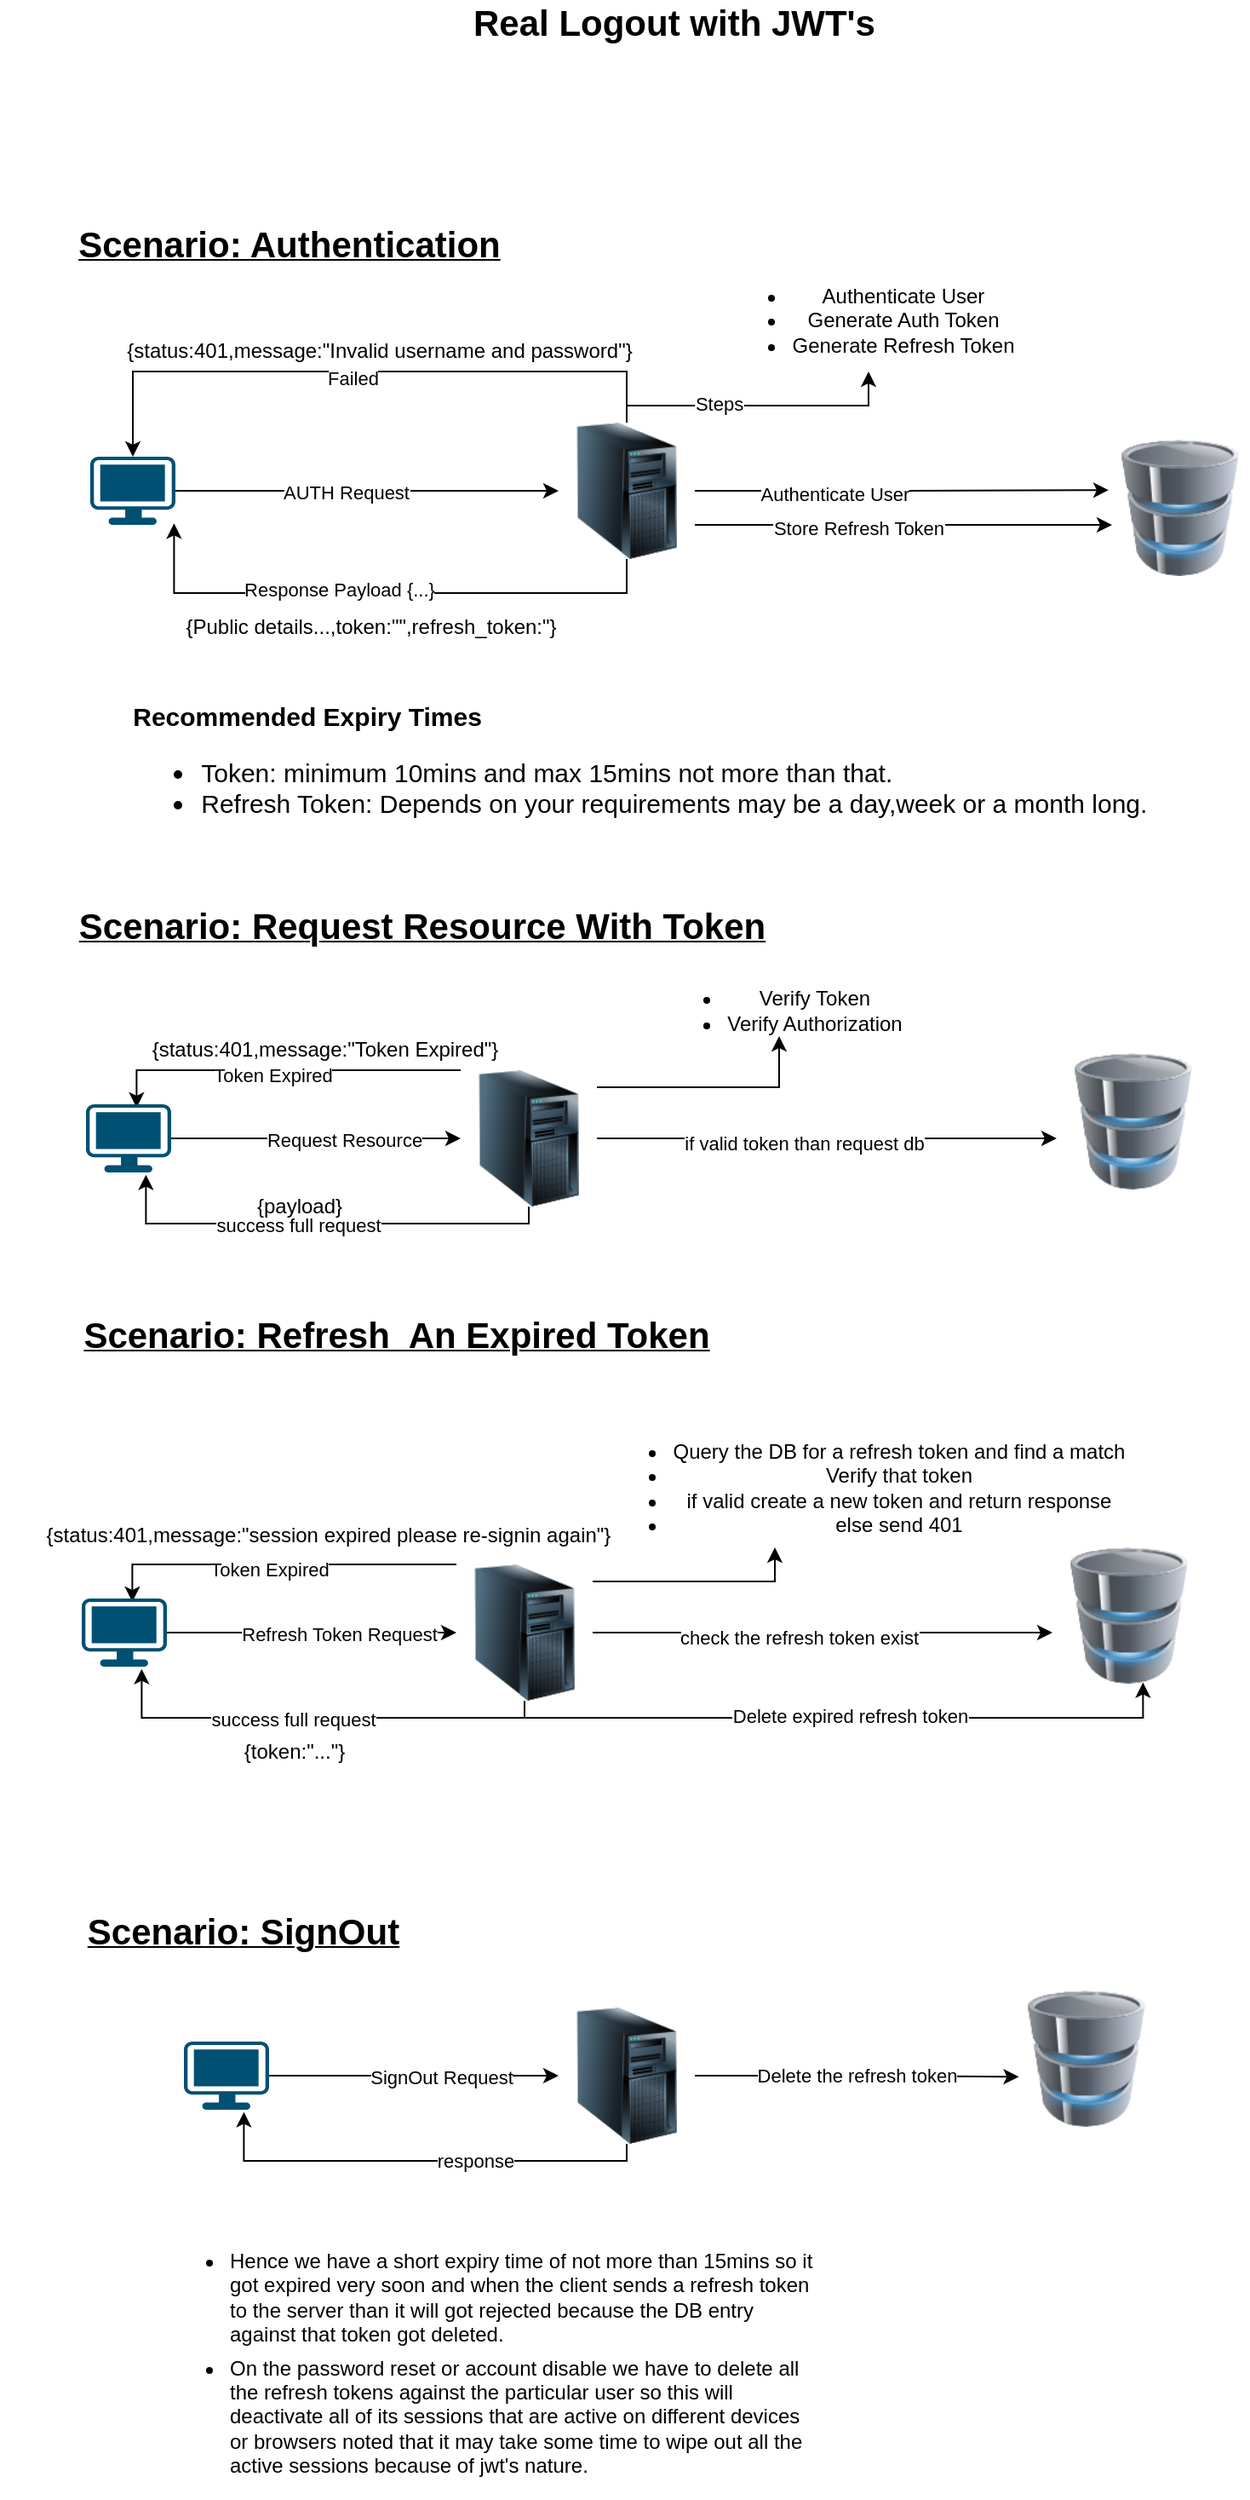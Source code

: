 <mxfile version="14.8.3" type="device"><diagram id="Ec8jTMFGu7X6iEGi7oAc" name="Page-1"><mxGraphModel dx="1527" dy="351" grid="1" gridSize="10" guides="1" tooltips="1" connect="1" arrows="1" fold="1" page="1" pageScale="1" pageWidth="850" pageHeight="1100" math="0" shadow="0"><root><mxCell id="0"/><mxCell id="1" parent="0"/><mxCell id="YI_hp_tP2Iw-gTXGshUZ-6" style="edgeStyle=orthogonalEdgeStyle;rounded=0;orthogonalLoop=1;jettySize=auto;html=1;" parent="1" source="YI_hp_tP2Iw-gTXGshUZ-2" target="YI_hp_tP2Iw-gTXGshUZ-5" edge="1"><mxGeometry relative="1" as="geometry"/></mxCell><mxCell id="YI_hp_tP2Iw-gTXGshUZ-7" value="AUTH Request" style="edgeLabel;html=1;align=center;verticalAlign=middle;resizable=0;points=[];" parent="YI_hp_tP2Iw-gTXGshUZ-6" vertex="1" connectable="0"><mxGeometry x="-0.114" y="-1" relative="1" as="geometry"><mxPoint as="offset"/></mxGeometry></mxCell><mxCell id="YI_hp_tP2Iw-gTXGshUZ-2" value="" style="points=[[0.03,0.03,0],[0.5,0,0],[0.97,0.03,0],[1,0.4,0],[0.97,0.745,0],[0.5,1,0],[0.03,0.745,0],[0,0.4,0]];verticalLabelPosition=bottom;html=1;verticalAlign=top;aspect=fixed;align=center;pointerEvents=1;shape=mxgraph.cisco19.workstation;fillColor=#005073;strokeColor=none;" parent="1" vertex="1"><mxGeometry x="-747" y="330" width="50" height="40" as="geometry"/></mxCell><mxCell id="YI_hp_tP2Iw-gTXGshUZ-8" style="edgeStyle=orthogonalEdgeStyle;rounded=0;orthogonalLoop=1;jettySize=auto;html=1;entryX=0.984;entryY=0.979;entryDx=0;entryDy=0;entryPerimeter=0;" parent="1" source="YI_hp_tP2Iw-gTXGshUZ-5" target="YI_hp_tP2Iw-gTXGshUZ-2" edge="1"><mxGeometry relative="1" as="geometry"><Array as="points"><mxPoint x="-432" y="410"/><mxPoint x="-698" y="410"/></Array></mxGeometry></mxCell><mxCell id="YI_hp_tP2Iw-gTXGshUZ-9" value="Response Payload {...}" style="edgeLabel;html=1;align=center;verticalAlign=middle;resizable=0;points=[];" parent="YI_hp_tP2Iw-gTXGshUZ-8" vertex="1" connectable="0"><mxGeometry x="0.161" y="-2" relative="1" as="geometry"><mxPoint as="offset"/></mxGeometry></mxCell><mxCell id="YI_hp_tP2Iw-gTXGshUZ-18" style="edgeStyle=orthogonalEdgeStyle;rounded=0;orthogonalLoop=1;jettySize=auto;html=1;" parent="1" source="YI_hp_tP2Iw-gTXGshUZ-5" edge="1"><mxGeometry relative="1" as="geometry"><mxPoint x="-290" y="280" as="targetPoint"/><Array as="points"><mxPoint x="-432" y="300"/><mxPoint x="-290" y="300"/></Array></mxGeometry></mxCell><mxCell id="YI_hp_tP2Iw-gTXGshUZ-24" value="Steps" style="edgeLabel;html=1;align=center;verticalAlign=middle;resizable=0;points=[];" parent="YI_hp_tP2Iw-gTXGshUZ-18" vertex="1" connectable="0"><mxGeometry x="-0.264" y="1" relative="1" as="geometry"><mxPoint as="offset"/></mxGeometry></mxCell><mxCell id="YI_hp_tP2Iw-gTXGshUZ-20" style="edgeStyle=orthogonalEdgeStyle;rounded=0;orthogonalLoop=1;jettySize=auto;html=1;entryX=-0.025;entryY=0.37;entryDx=0;entryDy=0;entryPerimeter=0;" parent="1" source="YI_hp_tP2Iw-gTXGshUZ-5" target="YI_hp_tP2Iw-gTXGshUZ-12" edge="1"><mxGeometry relative="1" as="geometry"/></mxCell><mxCell id="YI_hp_tP2Iw-gTXGshUZ-21" value="Authenticate User" style="edgeLabel;html=1;align=center;verticalAlign=middle;resizable=0;points=[];" parent="YI_hp_tP2Iw-gTXGshUZ-20" vertex="1" connectable="0"><mxGeometry x="-0.33" y="-2" relative="1" as="geometry"><mxPoint as="offset"/></mxGeometry></mxCell><mxCell id="YI_hp_tP2Iw-gTXGshUZ-22" style="edgeStyle=orthogonalEdgeStyle;rounded=0;orthogonalLoop=1;jettySize=auto;html=1;" parent="1" source="YI_hp_tP2Iw-gTXGshUZ-5" target="YI_hp_tP2Iw-gTXGshUZ-12" edge="1"><mxGeometry relative="1" as="geometry"><Array as="points"><mxPoint x="-207" y="370"/><mxPoint x="-207" y="370"/></Array></mxGeometry></mxCell><mxCell id="YI_hp_tP2Iw-gTXGshUZ-23" value="Store Refresh Token" style="edgeLabel;html=1;align=center;verticalAlign=middle;resizable=0;points=[];" parent="YI_hp_tP2Iw-gTXGshUZ-22" vertex="1" connectable="0"><mxGeometry x="-0.221" y="-2" relative="1" as="geometry"><mxPoint as="offset"/></mxGeometry></mxCell><mxCell id="YI_hp_tP2Iw-gTXGshUZ-97" style="edgeStyle=orthogonalEdgeStyle;rounded=0;orthogonalLoop=1;jettySize=auto;html=1;" parent="1" source="YI_hp_tP2Iw-gTXGshUZ-5" target="YI_hp_tP2Iw-gTXGshUZ-2" edge="1"><mxGeometry relative="1" as="geometry"><Array as="points"><mxPoint x="-432" y="280"/><mxPoint x="-722" y="280"/></Array></mxGeometry></mxCell><mxCell id="YI_hp_tP2Iw-gTXGshUZ-98" value="Text" style="edgeLabel;html=1;align=center;verticalAlign=middle;resizable=0;points=[];" parent="YI_hp_tP2Iw-gTXGshUZ-97" vertex="1" connectable="0"><mxGeometry x="0.032" y="4" relative="1" as="geometry"><mxPoint as="offset"/></mxGeometry></mxCell><mxCell id="YI_hp_tP2Iw-gTXGshUZ-100" value="Failed" style="edgeLabel;html=1;align=center;verticalAlign=middle;resizable=0;points=[];" parent="YI_hp_tP2Iw-gTXGshUZ-97" vertex="1" connectable="0"><mxGeometry x="0.032" y="4" relative="1" as="geometry"><mxPoint as="offset"/></mxGeometry></mxCell><mxCell id="YI_hp_tP2Iw-gTXGshUZ-5" value="" style="image;html=1;image=img/lib/clip_art/computers/Server_Tower_128x128.png" parent="1" vertex="1"><mxGeometry x="-472" y="310" width="80" height="80" as="geometry"/></mxCell><mxCell id="YI_hp_tP2Iw-gTXGshUZ-11" value="{Public details...,token:&quot;&quot;,refresh_token:&quot;}" style="text;html=1;strokeColor=none;fillColor=none;align=center;verticalAlign=middle;whiteSpace=wrap;rounded=0;" parent="1" vertex="1"><mxGeometry x="-707" y="420" width="250" height="20" as="geometry"/></mxCell><mxCell id="YI_hp_tP2Iw-gTXGshUZ-12" value="" style="image;html=1;image=img/lib/clip_art/computers/Database_128x128.png" parent="1" vertex="1"><mxGeometry x="-147" y="320" width="80" height="80" as="geometry"/></mxCell><mxCell id="YI_hp_tP2Iw-gTXGshUZ-14" value="&lt;ul&gt;&lt;li&gt;Authenticate User&lt;/li&gt;&lt;li&gt;Generate Auth Token&lt;/li&gt;&lt;li&gt;Generate Refresh Token&lt;/li&gt;&lt;/ul&gt;" style="text;html=1;strokeColor=none;fillColor=none;align=center;verticalAlign=middle;whiteSpace=wrap;rounded=0;" parent="1" vertex="1"><mxGeometry x="-407" y="240" width="235" height="20" as="geometry"/></mxCell><mxCell id="YI_hp_tP2Iw-gTXGshUZ-31" style="edgeStyle=orthogonalEdgeStyle;rounded=0;orthogonalLoop=1;jettySize=auto;html=1;" parent="1" source="YI_hp_tP2Iw-gTXGshUZ-26" target="YI_hp_tP2Iw-gTXGshUZ-30" edge="1"><mxGeometry relative="1" as="geometry"><Array as="points"><mxPoint x="-342.5" y="700"/></Array></mxGeometry></mxCell><mxCell id="YI_hp_tP2Iw-gTXGshUZ-33" style="edgeStyle=orthogonalEdgeStyle;rounded=0;orthogonalLoop=1;jettySize=auto;html=1;" parent="1" source="YI_hp_tP2Iw-gTXGshUZ-26" edge="1"><mxGeometry relative="1" as="geometry"><mxPoint x="-179.5" y="730" as="targetPoint"/></mxGeometry></mxCell><mxCell id="YI_hp_tP2Iw-gTXGshUZ-34" value="if valid token than request db" style="edgeLabel;html=1;align=center;verticalAlign=middle;resizable=0;points=[];" parent="YI_hp_tP2Iw-gTXGshUZ-33" vertex="1" connectable="0"><mxGeometry x="-0.106" y="-3" relative="1" as="geometry"><mxPoint as="offset"/></mxGeometry></mxCell><mxCell id="YI_hp_tP2Iw-gTXGshUZ-35" style="edgeStyle=orthogonalEdgeStyle;rounded=0;orthogonalLoop=1;jettySize=auto;html=1;entryX=0.704;entryY=1.033;entryDx=0;entryDy=0;entryPerimeter=0;" parent="1" source="YI_hp_tP2Iw-gTXGshUZ-26" target="YI_hp_tP2Iw-gTXGshUZ-27" edge="1"><mxGeometry relative="1" as="geometry"><Array as="points"><mxPoint x="-489.5" y="780"/><mxPoint x="-714.5" y="780"/></Array></mxGeometry></mxCell><mxCell id="YI_hp_tP2Iw-gTXGshUZ-36" value="success full request" style="edgeLabel;html=1;align=center;verticalAlign=middle;resizable=0;points=[];" parent="YI_hp_tP2Iw-gTXGshUZ-35" vertex="1" connectable="0"><mxGeometry x="-0.181" y="1" relative="1" as="geometry"><mxPoint x="-38" as="offset"/></mxGeometry></mxCell><mxCell id="YI_hp_tP2Iw-gTXGshUZ-38" style="edgeStyle=orthogonalEdgeStyle;rounded=0;orthogonalLoop=1;jettySize=auto;html=1;entryX=0.594;entryY=0.05;entryDx=0;entryDy=0;entryPerimeter=0;" parent="1" source="YI_hp_tP2Iw-gTXGshUZ-26" target="YI_hp_tP2Iw-gTXGshUZ-27" edge="1"><mxGeometry relative="1" as="geometry"><Array as="points"><mxPoint x="-719.5" y="690"/></Array></mxGeometry></mxCell><mxCell id="YI_hp_tP2Iw-gTXGshUZ-39" value="Token Expired" style="edgeLabel;html=1;align=center;verticalAlign=middle;resizable=0;points=[];" parent="YI_hp_tP2Iw-gTXGshUZ-38" vertex="1" connectable="0"><mxGeometry x="0.041" y="3" relative="1" as="geometry"><mxPoint as="offset"/></mxGeometry></mxCell><mxCell id="YI_hp_tP2Iw-gTXGshUZ-26" value="" style="image;html=1;image=img/lib/clip_art/computers/Server_Tower_128x128.png" parent="1" vertex="1"><mxGeometry x="-529.5" y="690" width="80" height="80" as="geometry"/></mxCell><mxCell id="YI_hp_tP2Iw-gTXGshUZ-28" style="edgeStyle=orthogonalEdgeStyle;rounded=0;orthogonalLoop=1;jettySize=auto;html=1;" parent="1" source="YI_hp_tP2Iw-gTXGshUZ-27" target="YI_hp_tP2Iw-gTXGshUZ-26" edge="1"><mxGeometry relative="1" as="geometry"/></mxCell><mxCell id="YI_hp_tP2Iw-gTXGshUZ-29" value="Request Resource" style="edgeLabel;html=1;align=center;verticalAlign=middle;resizable=0;points=[];" parent="YI_hp_tP2Iw-gTXGshUZ-28" vertex="1" connectable="0"><mxGeometry x="0.189" y="-1" relative="1" as="geometry"><mxPoint as="offset"/></mxGeometry></mxCell><mxCell id="YI_hp_tP2Iw-gTXGshUZ-27" value="" style="points=[[0.03,0.03,0],[0.5,0,0],[0.97,0.03,0],[1,0.4,0],[0.97,0.745,0],[0.5,1,0],[0.03,0.745,0],[0,0.4,0]];verticalLabelPosition=bottom;html=1;verticalAlign=top;aspect=fixed;align=center;pointerEvents=1;shape=mxgraph.cisco19.workstation;fillColor=#005073;strokeColor=none;" parent="1" vertex="1"><mxGeometry x="-749.5" y="710" width="50" height="40" as="geometry"/></mxCell><mxCell id="YI_hp_tP2Iw-gTXGshUZ-30" value="&lt;ul&gt;&lt;li&gt;Verify Token&lt;/li&gt;&lt;li&gt;Verify Authorization&lt;/li&gt;&lt;/ul&gt;" style="text;html=1;strokeColor=none;fillColor=none;align=center;verticalAlign=middle;whiteSpace=wrap;rounded=0;" parent="1" vertex="1"><mxGeometry x="-449.5" y="640" width="215" height="30" as="geometry"/></mxCell><mxCell id="YI_hp_tP2Iw-gTXGshUZ-32" value="" style="image;html=1;image=img/lib/clip_art/computers/Database_128x128.png" parent="1" vertex="1"><mxGeometry x="-174.5" y="680" width="80" height="80" as="geometry"/></mxCell><mxCell id="YI_hp_tP2Iw-gTXGshUZ-37" value="{payload}" style="text;html=1;strokeColor=none;fillColor=none;align=center;verticalAlign=middle;whiteSpace=wrap;rounded=0;" parent="1" vertex="1"><mxGeometry x="-749.5" y="760" width="250" height="20" as="geometry"/></mxCell><mxCell id="YI_hp_tP2Iw-gTXGshUZ-40" value="{status:401,message:&quot;Invalid username and password&quot;}" style="text;html=1;strokeColor=none;fillColor=none;align=center;verticalAlign=middle;whiteSpace=wrap;rounded=0;" parent="1" vertex="1"><mxGeometry x="-752" y="260" width="350" height="15" as="geometry"/></mxCell><mxCell id="YI_hp_tP2Iw-gTXGshUZ-42" style="edgeStyle=orthogonalEdgeStyle;rounded=0;orthogonalLoop=1;jettySize=auto;html=1;" parent="1" source="YI_hp_tP2Iw-gTXGshUZ-49" edge="1"><mxGeometry relative="1" as="geometry"><Array as="points"><mxPoint x="-345" y="990"/></Array><mxPoint x="-345" y="970" as="targetPoint"/></mxGeometry></mxCell><mxCell id="YI_hp_tP2Iw-gTXGshUZ-43" style="edgeStyle=orthogonalEdgeStyle;rounded=0;orthogonalLoop=1;jettySize=auto;html=1;" parent="1" source="YI_hp_tP2Iw-gTXGshUZ-49" edge="1"><mxGeometry relative="1" as="geometry"><mxPoint x="-182" y="1020" as="targetPoint"/></mxGeometry></mxCell><mxCell id="YI_hp_tP2Iw-gTXGshUZ-44" value="check the refresh token exist" style="edgeLabel;html=1;align=center;verticalAlign=middle;resizable=0;points=[];" parent="YI_hp_tP2Iw-gTXGshUZ-43" vertex="1" connectable="0"><mxGeometry x="-0.106" y="-3" relative="1" as="geometry"><mxPoint as="offset"/></mxGeometry></mxCell><mxCell id="YI_hp_tP2Iw-gTXGshUZ-45" style="edgeStyle=orthogonalEdgeStyle;rounded=0;orthogonalLoop=1;jettySize=auto;html=1;entryX=0.704;entryY=1.033;entryDx=0;entryDy=0;entryPerimeter=0;" parent="1" source="YI_hp_tP2Iw-gTXGshUZ-49" target="YI_hp_tP2Iw-gTXGshUZ-52" edge="1"><mxGeometry relative="1" as="geometry"><Array as="points"><mxPoint x="-492" y="1070"/><mxPoint x="-717" y="1070"/></Array></mxGeometry></mxCell><mxCell id="YI_hp_tP2Iw-gTXGshUZ-46" value="success full request" style="edgeLabel;html=1;align=center;verticalAlign=middle;resizable=0;points=[];" parent="YI_hp_tP2Iw-gTXGshUZ-45" vertex="1" connectable="0"><mxGeometry x="-0.181" y="1" relative="1" as="geometry"><mxPoint x="-38" as="offset"/></mxGeometry></mxCell><mxCell id="YI_hp_tP2Iw-gTXGshUZ-47" style="edgeStyle=orthogonalEdgeStyle;rounded=0;orthogonalLoop=1;jettySize=auto;html=1;entryX=0.594;entryY=0.05;entryDx=0;entryDy=0;entryPerimeter=0;" parent="1" source="YI_hp_tP2Iw-gTXGshUZ-49" target="YI_hp_tP2Iw-gTXGshUZ-52" edge="1"><mxGeometry relative="1" as="geometry"><Array as="points"><mxPoint x="-722" y="980"/></Array></mxGeometry></mxCell><mxCell id="YI_hp_tP2Iw-gTXGshUZ-48" value="Token Expired" style="edgeLabel;html=1;align=center;verticalAlign=middle;resizable=0;points=[];" parent="YI_hp_tP2Iw-gTXGshUZ-47" vertex="1" connectable="0"><mxGeometry x="0.041" y="3" relative="1" as="geometry"><mxPoint as="offset"/></mxGeometry></mxCell><mxCell id="YI_hp_tP2Iw-gTXGshUZ-57" style="edgeStyle=orthogonalEdgeStyle;rounded=0;orthogonalLoop=1;jettySize=auto;html=1;entryX=0.602;entryY=0.991;entryDx=0;entryDy=0;entryPerimeter=0;" parent="1" source="YI_hp_tP2Iw-gTXGshUZ-49" target="YI_hp_tP2Iw-gTXGshUZ-54" edge="1"><mxGeometry relative="1" as="geometry"><Array as="points"><mxPoint x="-492" y="1070"/><mxPoint x="-129" y="1070"/></Array></mxGeometry></mxCell><mxCell id="YI_hp_tP2Iw-gTXGshUZ-58" value="Delete expired refresh token" style="edgeLabel;html=1;align=center;verticalAlign=middle;resizable=0;points=[];" parent="YI_hp_tP2Iw-gTXGshUZ-57" vertex="1" connectable="0"><mxGeometry x="0.019" y="1" relative="1" as="geometry"><mxPoint as="offset"/></mxGeometry></mxCell><mxCell id="YI_hp_tP2Iw-gTXGshUZ-49" value="" style="image;html=1;image=img/lib/clip_art/computers/Server_Tower_128x128.png" parent="1" vertex="1"><mxGeometry x="-532" y="980" width="80" height="80" as="geometry"/></mxCell><mxCell id="YI_hp_tP2Iw-gTXGshUZ-50" style="edgeStyle=orthogonalEdgeStyle;rounded=0;orthogonalLoop=1;jettySize=auto;html=1;" parent="1" source="YI_hp_tP2Iw-gTXGshUZ-52" target="YI_hp_tP2Iw-gTXGshUZ-49" edge="1"><mxGeometry relative="1" as="geometry"/></mxCell><mxCell id="YI_hp_tP2Iw-gTXGshUZ-51" value="Refresh Token Request" style="edgeLabel;html=1;align=center;verticalAlign=middle;resizable=0;points=[];" parent="YI_hp_tP2Iw-gTXGshUZ-50" vertex="1" connectable="0"><mxGeometry x="0.189" y="-1" relative="1" as="geometry"><mxPoint as="offset"/></mxGeometry></mxCell><mxCell id="YI_hp_tP2Iw-gTXGshUZ-52" value="" style="points=[[0.03,0.03,0],[0.5,0,0],[0.97,0.03,0],[1,0.4,0],[0.97,0.745,0],[0.5,1,0],[0.03,0.745,0],[0,0.4,0]];verticalLabelPosition=bottom;html=1;verticalAlign=top;aspect=fixed;align=center;pointerEvents=1;shape=mxgraph.cisco19.workstation;fillColor=#005073;strokeColor=none;" parent="1" vertex="1"><mxGeometry x="-752" y="1000" width="50" height="40" as="geometry"/></mxCell><mxCell id="YI_hp_tP2Iw-gTXGshUZ-53" value="&lt;ul&gt;&lt;li&gt;Query the DB for a refresh token and find a match&lt;/li&gt;&lt;li&gt;Verify that token&lt;/li&gt;&lt;li&gt;if valid create a new token and return response&lt;/li&gt;&lt;li&gt;else send 401&lt;/li&gt;&lt;/ul&gt;" style="text;html=1;strokeColor=none;fillColor=none;align=center;verticalAlign=middle;whiteSpace=wrap;rounded=0;" parent="1" vertex="1"><mxGeometry x="-452" y="930" width="320" height="10" as="geometry"/></mxCell><mxCell id="YI_hp_tP2Iw-gTXGshUZ-54" value="" style="image;html=1;image=img/lib/clip_art/computers/Database_128x128.png" parent="1" vertex="1"><mxGeometry x="-177" y="970" width="80" height="80" as="geometry"/></mxCell><mxCell id="YI_hp_tP2Iw-gTXGshUZ-55" value="{token:&quot;...&quot;}" style="text;html=1;strokeColor=none;fillColor=none;align=center;verticalAlign=middle;whiteSpace=wrap;rounded=0;" parent="1" vertex="1"><mxGeometry x="-752" y="1080" width="250" height="20" as="geometry"/></mxCell><mxCell id="YI_hp_tP2Iw-gTXGshUZ-56" value="{status:401,message:&quot;session expired please re-signin again&quot;}" style="text;html=1;strokeColor=none;fillColor=none;align=center;verticalAlign=middle;whiteSpace=wrap;rounded=0;" parent="1" vertex="1"><mxGeometry x="-782" y="955" width="350" height="15" as="geometry"/></mxCell><mxCell id="YI_hp_tP2Iw-gTXGshUZ-63" style="edgeStyle=orthogonalEdgeStyle;rounded=0;orthogonalLoop=1;jettySize=auto;html=1;entryX=0.704;entryY=1.033;entryDx=0;entryDy=0;entryPerimeter=0;" parent="1" source="YI_hp_tP2Iw-gTXGshUZ-69" target="YI_hp_tP2Iw-gTXGshUZ-72" edge="1"><mxGeometry relative="1" as="geometry"><Array as="points"><mxPoint x="-432" y="1330"/><mxPoint x="-657" y="1330"/></Array></mxGeometry></mxCell><mxCell id="YI_hp_tP2Iw-gTXGshUZ-77" value="response" style="edgeLabel;html=1;align=center;verticalAlign=middle;resizable=0;points=[];" parent="YI_hp_tP2Iw-gTXGshUZ-63" vertex="1" connectable="0"><mxGeometry x="-0.248" relative="1" as="geometry"><mxPoint as="offset"/></mxGeometry></mxCell><mxCell id="YI_hp_tP2Iw-gTXGshUZ-81" style="edgeStyle=orthogonalEdgeStyle;rounded=0;orthogonalLoop=1;jettySize=auto;html=1;entryX=0.003;entryY=0.633;entryDx=0;entryDy=0;entryPerimeter=0;" parent="1" source="YI_hp_tP2Iw-gTXGshUZ-69" target="YI_hp_tP2Iw-gTXGshUZ-74" edge="1"><mxGeometry relative="1" as="geometry"/></mxCell><mxCell id="YI_hp_tP2Iw-gTXGshUZ-82" value="Delete the refresh token" style="edgeLabel;html=1;align=center;verticalAlign=middle;resizable=0;points=[];" parent="YI_hp_tP2Iw-gTXGshUZ-81" vertex="1" connectable="0"><mxGeometry x="0.219" y="-1" relative="1" as="geometry"><mxPoint x="-21" y="-2" as="offset"/></mxGeometry></mxCell><mxCell id="YI_hp_tP2Iw-gTXGshUZ-69" value="" style="image;html=1;image=img/lib/clip_art/computers/Server_Tower_128x128.png" parent="1" vertex="1"><mxGeometry x="-472" y="1240" width="80" height="80" as="geometry"/></mxCell><mxCell id="YI_hp_tP2Iw-gTXGshUZ-70" style="edgeStyle=orthogonalEdgeStyle;rounded=0;orthogonalLoop=1;jettySize=auto;html=1;" parent="1" source="YI_hp_tP2Iw-gTXGshUZ-72" target="YI_hp_tP2Iw-gTXGshUZ-69" edge="1"><mxGeometry relative="1" as="geometry"/></mxCell><mxCell id="YI_hp_tP2Iw-gTXGshUZ-71" value="SignOut Request" style="edgeLabel;html=1;align=center;verticalAlign=middle;resizable=0;points=[];" parent="YI_hp_tP2Iw-gTXGshUZ-70" vertex="1" connectable="0"><mxGeometry x="0.189" y="-1" relative="1" as="geometry"><mxPoint as="offset"/></mxGeometry></mxCell><mxCell id="YI_hp_tP2Iw-gTXGshUZ-72" value="" style="points=[[0.03,0.03,0],[0.5,0,0],[0.97,0.03,0],[1,0.4,0],[0.97,0.745,0],[0.5,1,0],[0.03,0.745,0],[0,0.4,0]];verticalLabelPosition=bottom;html=1;verticalAlign=top;aspect=fixed;align=center;pointerEvents=1;shape=mxgraph.cisco19.workstation;fillColor=#005073;strokeColor=none;" parent="1" vertex="1"><mxGeometry x="-692" y="1260" width="50" height="40" as="geometry"/></mxCell><mxCell id="YI_hp_tP2Iw-gTXGshUZ-74" value="" style="image;html=1;image=img/lib/clip_art/computers/Database_128x128.png" parent="1" vertex="1"><mxGeometry x="-202" y="1230" width="80" height="80" as="geometry"/></mxCell><mxCell id="YI_hp_tP2Iw-gTXGshUZ-83" value="&lt;ul&gt;&lt;li&gt;Hence we have a short expiry time of not more than 15mins so it got expired very soon and when the client sends a refresh token to the server than it will got rejected because the DB entry against that token got deleted.&lt;/li&gt;&lt;/ul&gt;" style="text;html=1;strokeColor=none;fillColor=none;align=left;verticalAlign=middle;whiteSpace=wrap;rounded=0;" parent="1" vertex="1"><mxGeometry x="-707" y="1370" width="390" height="80" as="geometry"/></mxCell><mxCell id="YI_hp_tP2Iw-gTXGshUZ-84" value="&lt;ul&gt;&lt;li&gt;On the password reset or account disable we have to delete all the refresh tokens against the particular user so this will deactivate all of its sessions that are active on different devices or browsers noted that it may take some time to wipe out all the active sessions because of jwt's nature.&lt;/li&gt;&lt;/ul&gt;" style="text;html=1;strokeColor=none;fillColor=none;align=left;verticalAlign=middle;whiteSpace=wrap;rounded=0;" parent="1" vertex="1"><mxGeometry x="-707" y="1450" width="390" height="60" as="geometry"/></mxCell><mxCell id="YI_hp_tP2Iw-gTXGshUZ-85" value="&lt;b&gt;&lt;font style=&quot;font-size: 21px&quot;&gt;Real Logout with JWT's&lt;/font&gt;&lt;/b&gt;" style="text;html=1;strokeColor=none;fillColor=none;align=center;verticalAlign=middle;whiteSpace=wrap;rounded=0;" parent="1" vertex="1"><mxGeometry x="-574.5" y="70" width="340" height="10" as="geometry"/></mxCell><mxCell id="YI_hp_tP2Iw-gTXGshUZ-86" value="&lt;u&gt;&lt;span style=&quot;font-size: 21px&quot;&gt;&lt;b&gt;Scenario&lt;/b&gt;&lt;/span&gt;&lt;b style=&quot;font-size: 21px&quot;&gt;: Request Resource With Token&lt;/b&gt;&lt;/u&gt;" style="text;html=1;strokeColor=none;fillColor=none;align=center;verticalAlign=middle;whiteSpace=wrap;rounded=0;" parent="1" vertex="1"><mxGeometry x="-782" y="600" width="460" height="10" as="geometry"/></mxCell><mxCell id="YI_hp_tP2Iw-gTXGshUZ-87" value="&lt;u&gt;&lt;span style=&quot;font-size: 21px&quot;&gt;&lt;b&gt;Scenario&lt;/b&gt;&lt;/span&gt;&lt;b style=&quot;font-size: 21px&quot;&gt;: Authentication&lt;/b&gt;&lt;/u&gt;" style="text;html=1;strokeColor=none;fillColor=none;align=center;verticalAlign=middle;whiteSpace=wrap;rounded=0;" parent="1" vertex="1"><mxGeometry x="-800" y="200" width="340" height="10" as="geometry"/></mxCell><mxCell id="YI_hp_tP2Iw-gTXGshUZ-88" value="&lt;u&gt;&lt;span style=&quot;font-size: 21px&quot;&gt;&lt;b&gt;Scenario&lt;/b&gt;&lt;/span&gt;&lt;b style=&quot;font-size: 21px&quot;&gt;: Refresh&amp;nbsp; An Expired Token&lt;/b&gt;&lt;/u&gt;" style="text;html=1;strokeColor=none;fillColor=none;align=center;verticalAlign=middle;whiteSpace=wrap;rounded=0;" parent="1" vertex="1"><mxGeometry x="-782" y="840" width="430" height="10" as="geometry"/></mxCell><mxCell id="YI_hp_tP2Iw-gTXGshUZ-90" value="&lt;u&gt;&lt;span style=&quot;font-size: 21px&quot;&gt;&lt;b&gt;Scenario&lt;/b&gt;&lt;/span&gt;&lt;b style=&quot;font-size: 21px&quot;&gt;: SignOut&lt;/b&gt;&lt;/u&gt;" style="text;html=1;strokeColor=none;fillColor=none;align=center;verticalAlign=middle;whiteSpace=wrap;rounded=0;" parent="1" vertex="1"><mxGeometry x="-782" y="1190" width="250" height="10" as="geometry"/></mxCell><mxCell id="YI_hp_tP2Iw-gTXGshUZ-92" value="&lt;div style=&quot;text-align: left&quot;&gt;&lt;b style=&quot;font-size: 15px&quot;&gt;Recommended Expiry Times&lt;/b&gt;&lt;/div&gt;&lt;font style=&quot;font-size: 15px&quot;&gt;&lt;ul&gt;&lt;li style=&quot;text-align: left&quot;&gt;Token: minimum 10mins&amp;nbsp;and max 15mins not more than that.&lt;/li&gt;&lt;li style=&quot;text-align: left&quot;&gt;Refresh Token: Depends on your requirements may be a day,week or a month long.&amp;nbsp;&lt;/li&gt;&lt;/ul&gt;&lt;/font&gt;" style="text;html=1;strokeColor=none;fillColor=none;align=center;verticalAlign=middle;whiteSpace=wrap;rounded=0;" parent="1" vertex="1"><mxGeometry x="-757" y="450" width="670" height="130" as="geometry"/></mxCell><mxCell id="YI_hp_tP2Iw-gTXGshUZ-99" value="{status:401,message:&quot;Token Expired&quot;}" style="text;html=1;strokeColor=none;fillColor=none;align=center;verticalAlign=middle;whiteSpace=wrap;rounded=0;" parent="1" vertex="1"><mxGeometry x="-734.5" y="670" width="250" height="15" as="geometry"/></mxCell></root></mxGraphModel></diagram></mxfile>